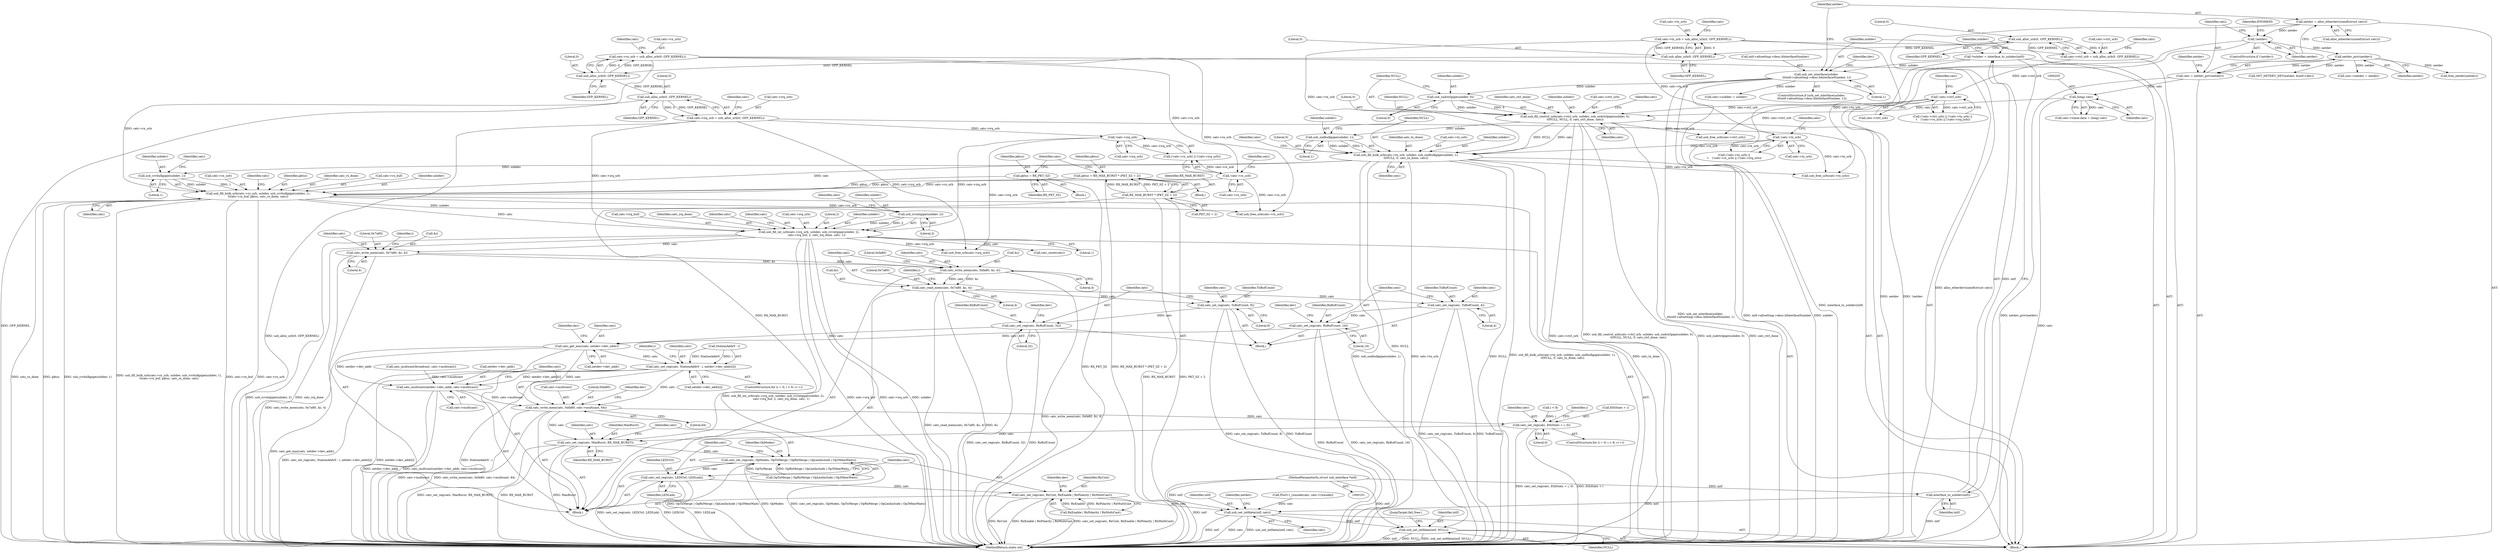 digraph "0_linux_2d6a0e9de03ee658a9adc3bfb2f0ca55dff1e478@API" {
"1000411" [label="(Call,catc_read_mem(catc, 0x7a80, &i, 4))"];
"1000405" [label="(Call,catc_write_mem(catc, 0xfa80, &i, 4))"];
"1000396" [label="(Call,catc_write_mem(catc, 0x7a80, &i, 4))"];
"1000369" [label="(Call,usb_fill_int_urb(catc->irq_urb, usbdev, usb_rcvintpipe(usbdev, 2),\n                 catc->irq_buf, 2, catc_irq_done, catc, 1))"];
"1000258" [label="(Call,!catc->irq_urb)"];
"1000235" [label="(Call,catc->irq_urb = usb_alloc_urb(0, GFP_KERNEL))"];
"1000239" [label="(Call,usb_alloc_urb(0, GFP_KERNEL))"];
"1000232" [label="(Call,usb_alloc_urb(0, GFP_KERNEL))"];
"1000225" [label="(Call,usb_alloc_urb(0, GFP_KERNEL))"];
"1000218" [label="(Call,usb_alloc_urb(0, GFP_KERNEL))"];
"1000374" [label="(Call,usb_rcvintpipe(usbdev, 2))"];
"1000355" [label="(Call,usb_fill_bulk_urb(catc->rx_urb, usbdev, usb_rcvbulkpipe(usbdev, 1),\n\t\tcatc->rx_buf, pktsz, catc_rx_done, catc))"];
"1000254" [label="(Call,!catc->rx_urb)"];
"1000228" [label="(Call,catc->rx_urb = usb_alloc_urb(0, GFP_KERNEL))"];
"1000360" [label="(Call,usb_rcvbulkpipe(usbdev, 1))"];
"1000343" [label="(Call,usb_fill_bulk_urb(catc->tx_urb, usbdev, usb_sndbulkpipe(usbdev, 1),\n\t\tNULL, 0, catc_tx_done, catc))"];
"1000221" [label="(Call,catc->tx_urb = usb_alloc_urb(0, GFP_KERNEL))"];
"1000249" [label="(Call,!catc->tx_urb)"];
"1000348" [label="(Call,usb_sndbulkpipe(usbdev, 1))"];
"1000330" [label="(Call,usb_fill_control_urb(catc->ctrl_urb, usbdev, usb_sndctrlpipe(usbdev, 0),\n\t\tNULL, NULL, 0, catc_ctrl_done, catc))"];
"1000244" [label="(Call,!catc->ctrl_urb)"];
"1000214" [label="(Call,catc->ctrl_urb = usb_alloc_urb(0, GFP_KERNEL))"];
"1000335" [label="(Call,usb_sndctrlpipe(usbdev, 0))"];
"1000124" [label="(Call,usb_set_interface(usbdev,\n \t\t\tintf->altsetting->desc.bInterfaceNumber, 1))"];
"1000113" [label="(Call,*usbdev = interface_to_usbdev(intf))"];
"1000115" [label="(Call,interface_to_usbdev(intf))"];
"1000102" [label="(MethodParameterIn,struct usb_interface *intf)"];
"1000204" [label="(Call,(long) catc)"];
"1000152" [label="(Call,catc = netdev_priv(netdev))"];
"1000154" [label="(Call,netdev_priv(netdev))"];
"1000147" [label="(Call,!netdev)"];
"1000141" [label="(Call,netdev = alloc_etherdev(sizeof(struct catc)))"];
"1000318" [label="(Call,pktsz = RX_PKT_SZ)"];
"1000323" [label="(Call,pktsz = RX_MAX_BURST * (PKT_SZ + 2))"];
"1000325" [label="(Call,RX_MAX_BURST * (PKT_SZ + 2))"];
"1000421" [label="(Call,catc_set_reg(catc, TxBufCount, 8))"];
"1000425" [label="(Call,catc_set_reg(catc, RxBufCount, 32))"];
"1000456" [label="(Call,catc_get_mac(catc, netdev->dev_addr))"];
"1000473" [label="(Call,catc_set_reg(catc, StationAddr0 - i, netdev->dev_addr[i]))"];
"1000493" [label="(Call,catc_multicast(netdev->dev_addr, catc->multicast))"];
"1000500" [label="(Call,catc_write_mem(catc, 0xfa80, catc->multicast, 64))"];
"1000519" [label="(Call,catc_set_reg(catc, EthStats + i, 0))"];
"1000533" [label="(Call,catc_set_reg(catc, MaxBurst, RX_MAX_BURST))"];
"1000537" [label="(Call,catc_set_reg(catc, OpModes, OpTxMerge | OpRxMerge | OpLenInclude | Op3MemWaits))"];
"1000547" [label="(Call,catc_set_reg(catc, LEDCtrl, LEDLink))"];
"1000551" [label="(Call,catc_set_reg(catc, RxUnit, RxEnable | RxPolarity | RxMultiCast))"];
"1000600" [label="(Call,usb_set_intfdata(intf, catc))"];
"1000619" [label="(Call,usb_set_intfdata(intf, NULL))"];
"1000441" [label="(Call,catc_set_reg(catc, TxBufCount, 4))"];
"1000445" [label="(Call,catc_set_reg(catc, RxBufCount, 16))"];
"1000334" [label="(Identifier,usbdev)"];
"1000441" [label="(Call,catc_set_reg(catc, TxBufCount, 4))"];
"1000219" [label="(Literal,0)"];
"1000457" [label="(Identifier,catc)"];
"1000253" [label="(Call,(!catc->rx_urb) || (!catc->irq_urb))"];
"1000389" [label="(Block,)"];
"1000246" [label="(Identifier,catc)"];
"1000336" [label="(Identifier,usbdev)"];
"1000251" [label="(Identifier,catc)"];
"1000520" [label="(Identifier,catc)"];
"1000243" [label="(Call,(!catc->ctrl_urb) || (!catc->tx_urb) || \n\t    (!catc->rx_urb) || (!catc->irq_urb))"];
"1000631" [label="(Call,usb_free_urb(catc->rx_urb))"];
"1000339" [label="(Identifier,NULL)"];
"1000325" [label="(Call,RX_MAX_BURST * (PKT_SZ + 2))"];
"1000538" [label="(Identifier,catc)"];
"1000524" [label="(Literal,0)"];
"1000422" [label="(Identifier,catc)"];
"1000418" [label="(Identifier,i)"];
"1000533" [label="(Call,catc_set_reg(catc, MaxBurst, RX_MAX_BURST))"];
"1000324" [label="(Identifier,pktsz)"];
"1000427" [label="(Identifier,RxBufCount)"];
"1000514" [label="(Call,i < 8)"];
"1000448" [label="(Literal,16)"];
"1000155" [label="(Identifier,netdev)"];
"1000371" [label="(Identifier,catc)"];
"1000126" [label="(Call,intf->altsetting->desc.bInterfaceNumber)"];
"1000378" [label="(Identifier,catc)"];
"1000627" [label="(Call,usb_free_urb(catc->tx_urb))"];
"1000124" [label="(Call,usb_set_interface(usbdev,\n \t\t\tintf->altsetting->desc.bInterfaceNumber, 1))"];
"1000497" [label="(Call,catc->multicast)"];
"1000458" [label="(Call,netdev->dev_addr)"];
"1000332" [label="(Identifier,catc)"];
"1000444" [label="(Literal,4)"];
"1000551" [label="(Call,catc_set_reg(catc, RxUnit, RxEnable | RxPolarity | RxMultiCast))"];
"1000225" [label="(Call,usb_alloc_urb(0, GFP_KERNEL))"];
"1000493" [label="(Call,catc_multicast(netdev->dev_addr, catc->multicast))"];
"1000343" [label="(Call,usb_fill_bulk_urb(catc->tx_urb, usbdev, usb_sndbulkpipe(usbdev, 1),\n\t\tNULL, 0, catc_tx_done, catc))"];
"1000397" [label="(Identifier,catc)"];
"1000361" [label="(Identifier,usbdev)"];
"1000342" [label="(Identifier,catc)"];
"1000331" [label="(Call,catc->ctrl_urb)"];
"1000338" [label="(Identifier,NULL)"];
"1000250" [label="(Call,catc->tx_urb)"];
"1000501" [label="(Identifier,catc)"];
"1000643" [label="(MethodReturn,static int)"];
"1000148" [label="(Identifier,netdev)"];
"1000154" [label="(Call,netdev_priv(netdev))"];
"1000635" [label="(Call,usb_free_urb(catc->irq_urb))"];
"1000601" [label="(Identifier,intf)"];
"1000151" [label="(Identifier,ENOMEM)"];
"1000623" [label="(Call,usb_free_urb(catc->ctrl_urb))"];
"1000357" [label="(Identifier,catc)"];
"1000604" [label="(Identifier,netdev)"];
"1000142" [label="(Identifier,netdev)"];
"1000369" [label="(Call,usb_fill_int_urb(catc->irq_urb, usbdev, usb_rcvintpipe(usbdev, 2),\n                 catc->irq_buf, 2, catc_irq_done, catc, 1))"];
"1000322" [label="(Block,)"];
"1000500" [label="(Call,catc_write_mem(catc, 0xfa80, catc->multicast, 64))"];
"1000534" [label="(Identifier,catc)"];
"1000381" [label="(Identifier,catc_irq_done)"];
"1000374" [label="(Call,usb_rcvintpipe(usbdev, 2))"];
"1000387" [label="(Identifier,catc)"];
"1000235" [label="(Call,catc->irq_urb = usb_alloc_urb(0, GFP_KERNEL))"];
"1000368" [label="(Identifier,catc)"];
"1000345" [label="(Identifier,catc)"];
"1000554" [label="(Call,RxEnable | RxPolarity | RxMultiCast)"];
"1000518" [label="(Identifier,i)"];
"1000125" [label="(Identifier,usbdev)"];
"1000398" [label="(Literal,0x7a80)"];
"1000366" [label="(Identifier,pktsz)"];
"1000401" [label="(Literal,4)"];
"1000115" [label="(Call,interface_to_usbdev(intf))"];
"1000173" [label="(Call,catc->usbdev = usbdev)"];
"1000450" [label="(Identifier,dev)"];
"1000206" [label="(Identifier,catc)"];
"1000226" [label="(Literal,0)"];
"1000536" [label="(Identifier,RX_MAX_BURST)"];
"1000352" [label="(Literal,0)"];
"1000382" [label="(Identifier,catc)"];
"1000370" [label="(Call,catc->irq_urb)"];
"1000354" [label="(Identifier,catc)"];
"1000248" [label="(Call,(!catc->tx_urb) || \n\t    (!catc->rx_urb) || (!catc->irq_urb))"];
"1000123" [label="(ControlStructure,if (usb_set_interface(usbdev,\n \t\t\tintf->altsetting->desc.bInterfaceNumber, 1)))"];
"1000136" [label="(Identifier,dev)"];
"1000116" [label="(Identifier,intf)"];
"1000133" [label="(Literal,1)"];
"1000376" [label="(Literal,2)"];
"1000549" [label="(Identifier,LEDCtrl)"];
"1000547" [label="(Call,catc_set_reg(catc, LEDCtrl, LEDLink))"];
"1000472" [label="(Identifier,i)"];
"1000428" [label="(Literal,32)"];
"1000416" [label="(Literal,4)"];
"1000259" [label="(Call,catc->irq_urb)"];
"1000318" [label="(Call,pktsz = RX_PKT_SZ)"];
"1000351" [label="(Identifier,NULL)"];
"1000445" [label="(Call,catc_set_reg(catc, RxBufCount, 16))"];
"1000214" [label="(Call,catc->ctrl_urb = usb_alloc_urb(0, GFP_KERNEL))"];
"1000353" [label="(Identifier,catc_tx_done)"];
"1000367" [label="(Identifier,catc_rx_done)"];
"1000464" [label="(ControlStructure,for (i = 0; i < 6; i++))"];
"1000335" [label="(Call,usb_sndctrlpipe(usbdev, 0))"];
"1000255" [label="(Call,catc->rx_urb)"];
"1000350" [label="(Literal,1)"];
"1000232" [label="(Call,usb_alloc_urb(0, GFP_KERNEL))"];
"1000113" [label="(Call,*usbdev = interface_to_usbdev(intf))"];
"1000158" [label="(Identifier,netdev)"];
"1000426" [label="(Identifier,catc)"];
"1000473" [label="(Call,catc_set_reg(catc, StationAddr0 - i, netdev->dev_addr[i]))"];
"1000254" [label="(Call,!catc->rx_urb)"];
"1000494" [label="(Call,netdev->dev_addr)"];
"1000552" [label="(Identifier,catc)"];
"1000323" [label="(Call,pktsz = RX_MAX_BURST * (PKT_SZ + 2))"];
"1000519" [label="(Call,catc_set_reg(catc, EthStats + i, 0))"];
"1000598" [label="(Identifier,dev)"];
"1000320" [label="(Identifier,RX_PKT_SZ)"];
"1000412" [label="(Identifier,catc)"];
"1000537" [label="(Call,catc_set_reg(catc, OpModes, OpTxMerge | OpRxMerge | OpLenInclude | Op3MemWaits))"];
"1000244" [label="(Call,!catc->ctrl_urb)"];
"1000423" [label="(Identifier,TxBufCount)"];
"1000419" [label="(Block,)"];
"1000639" [label="(Call,free_netdev(netdev))"];
"1000550" [label="(Identifier,LEDLink)"];
"1000363" [label="(Call,catc->rx_buf)"];
"1000326" [label="(Identifier,RX_MAX_BURST)"];
"1000540" [label="(Call,OpTxMerge | OpRxMerge | OpLenInclude | Op3MemWaits)"];
"1000380" [label="(Literal,2)"];
"1000240" [label="(Literal,0)"];
"1000237" [label="(Identifier,catc)"];
"1000414" [label="(Call,&i)"];
"1000260" [label="(Identifier,catc)"];
"1000147" [label="(Call,!netdev)"];
"1000303" [label="(Block,)"];
"1000141" [label="(Call,netdev = alloc_etherdev(sizeof(struct catc)))"];
"1000503" [label="(Call,catc->multicast)"];
"1000446" [label="(Identifier,catc)"];
"1000215" [label="(Call,catc->ctrl_urb)"];
"1000539" [label="(Identifier,OpModes)"];
"1000456" [label="(Call,catc_get_mac(catc, netdev->dev_addr))"];
"1000222" [label="(Call,catc->tx_urb)"];
"1000355" [label="(Call,usb_fill_bulk_urb(catc->rx_urb, usbdev, usb_rcvbulkpipe(usbdev, 1),\n\t\tcatc->rx_buf, pktsz, catc_rx_done, catc))"];
"1000373" [label="(Identifier,usbdev)"];
"1000340" [label="(Literal,0)"];
"1000474" [label="(Identifier,catc)"];
"1000475" [label="(Call,StationAddr0 - i)"];
"1000430" [label="(Identifier,dev)"];
"1000227" [label="(Identifier,GFP_KERNEL)"];
"1000506" [label="(Literal,64)"];
"1000344" [label="(Call,catc->tx_urb)"];
"1000152" [label="(Call,catc = netdev_priv(netdev))"];
"1000319" [label="(Identifier,pktsz)"];
"1000327" [label="(Call,PKT_SZ + 2)"];
"1000425" [label="(Call,catc_set_reg(catc, RxBufCount, 32))"];
"1000592" [label="(Call,f5u011_rxmode(catc, catc->rxmode))"];
"1000348" [label="(Call,usb_sndbulkpipe(usbdev, 1))"];
"1000204" [label="(Call,(long) catc)"];
"1000535" [label="(Identifier,MaxBurst)"];
"1000377" [label="(Call,catc->irq_buf)"];
"1000396" [label="(Call,catc_write_mem(catc, 0x7a80, &i, 4))"];
"1000360" [label="(Call,usb_rcvbulkpipe(usbdev, 1))"];
"1000239" [label="(Call,usb_alloc_urb(0, GFP_KERNEL))"];
"1000153" [label="(Identifier,catc)"];
"1000221" [label="(Call,catc->tx_urb = usb_alloc_urb(0, GFP_KERNEL))"];
"1000347" [label="(Identifier,usbdev)"];
"1000622" [label="(JumpTarget,fail_free:)"];
"1000553" [label="(Identifier,RxUnit)"];
"1000362" [label="(Literal,1)"];
"1000502" [label="(Literal,0xfa80)"];
"1000424" [label="(Literal,8)"];
"1000403" [label="(Identifier,i)"];
"1000603" [label="(Call,SET_NETDEV_DEV(netdev, &intf->dev))"];
"1000443" [label="(Identifier,TxBufCount)"];
"1000406" [label="(Identifier,catc)"];
"1000218" [label="(Call,usb_alloc_urb(0, GFP_KERNEL))"];
"1000341" [label="(Identifier,catc_ctrl_done)"];
"1000359" [label="(Identifier,usbdev)"];
"1000478" [label="(Call,netdev->dev_addr[i])"];
"1000510" [label="(ControlStructure,for (i = 0; i < 8; i++))"];
"1000114" [label="(Identifier,usbdev)"];
"1000245" [label="(Call,catc->ctrl_urb)"];
"1000447" [label="(Identifier,RxBufCount)"];
"1000349" [label="(Identifier,usbdev)"];
"1000408" [label="(Call,&i)"];
"1000619" [label="(Call,usb_set_intfdata(intf, NULL))"];
"1000462" [label="(Identifier,dev)"];
"1000356" [label="(Call,catc->rx_urb)"];
"1000258" [label="(Call,!catc->irq_urb)"];
"1000488" [label="(Call,catc_multicast(broadcast, catc->multicast))"];
"1000230" [label="(Identifier,catc)"];
"1000364" [label="(Identifier,catc)"];
"1000143" [label="(Call,alloc_etherdev(sizeof(struct catc)))"];
"1000256" [label="(Identifier,catc)"];
"1000399" [label="(Call,&i)"];
"1000548" [label="(Identifier,catc)"];
"1000413" [label="(Literal,0x7a80)"];
"1000104" [label="(Block,)"];
"1000411" [label="(Call,catc_read_mem(catc, 0x7a80, &i, 4))"];
"1000102" [label="(MethodParameterIn,struct usb_interface *intf)"];
"1000602" [label="(Identifier,catc)"];
"1000620" [label="(Identifier,intf)"];
"1000241" [label="(Identifier,GFP_KERNEL)"];
"1000564" [label="(Call,catc_reset(catc))"];
"1000220" [label="(Identifier,GFP_KERNEL)"];
"1000521" [label="(Call,EthStats + i)"];
"1000442" [label="(Identifier,catc)"];
"1000410" [label="(Literal,4)"];
"1000236" [label="(Call,catc->irq_urb)"];
"1000407" [label="(Literal,0xfa80)"];
"1000198" [label="(Call,catc->timer.data = (long) catc)"];
"1000233" [label="(Literal,0)"];
"1000383" [label="(Literal,1)"];
"1000621" [label="(Identifier,NULL)"];
"1000228" [label="(Call,catc->rx_urb = usb_alloc_urb(0, GFP_KERNEL))"];
"1000421" [label="(Call,catc_set_reg(catc, TxBufCount, 8))"];
"1000223" [label="(Identifier,catc)"];
"1000330" [label="(Call,usb_fill_control_urb(catc->ctrl_urb, usbdev, usb_sndctrlpipe(usbdev, 0),\n\t\tNULL, NULL, 0, catc_ctrl_done, catc))"];
"1000178" [label="(Call,catc->netdev = netdev)"];
"1000375" [label="(Identifier,usbdev)"];
"1000405" [label="(Call,catc_write_mem(catc, 0xfa80, &i, 4))"];
"1000234" [label="(Identifier,GFP_KERNEL)"];
"1000508" [label="(Identifier,dev)"];
"1000600" [label="(Call,usb_set_intfdata(intf, catc))"];
"1000337" [label="(Literal,0)"];
"1000249" [label="(Call,!catc->tx_urb)"];
"1000146" [label="(ControlStructure,if (!netdev))"];
"1000229" [label="(Call,catc->rx_urb)"];
"1000411" -> "1000389"  [label="AST: "];
"1000411" -> "1000416"  [label="CFG: "];
"1000412" -> "1000411"  [label="AST: "];
"1000413" -> "1000411"  [label="AST: "];
"1000414" -> "1000411"  [label="AST: "];
"1000416" -> "1000411"  [label="AST: "];
"1000418" -> "1000411"  [label="CFG: "];
"1000411" -> "1000643"  [label="DDG: catc_read_mem(catc, 0x7a80, &i, 4)"];
"1000411" -> "1000643"  [label="DDG: &i"];
"1000405" -> "1000411"  [label="DDG: catc"];
"1000405" -> "1000411"  [label="DDG: &i"];
"1000411" -> "1000421"  [label="DDG: catc"];
"1000411" -> "1000441"  [label="DDG: catc"];
"1000405" -> "1000389"  [label="AST: "];
"1000405" -> "1000410"  [label="CFG: "];
"1000406" -> "1000405"  [label="AST: "];
"1000407" -> "1000405"  [label="AST: "];
"1000408" -> "1000405"  [label="AST: "];
"1000410" -> "1000405"  [label="AST: "];
"1000412" -> "1000405"  [label="CFG: "];
"1000405" -> "1000643"  [label="DDG: catc_write_mem(catc, 0xfa80, &i, 4)"];
"1000396" -> "1000405"  [label="DDG: catc"];
"1000396" -> "1000405"  [label="DDG: &i"];
"1000396" -> "1000389"  [label="AST: "];
"1000396" -> "1000401"  [label="CFG: "];
"1000397" -> "1000396"  [label="AST: "];
"1000398" -> "1000396"  [label="AST: "];
"1000399" -> "1000396"  [label="AST: "];
"1000401" -> "1000396"  [label="AST: "];
"1000403" -> "1000396"  [label="CFG: "];
"1000396" -> "1000643"  [label="DDG: catc_write_mem(catc, 0x7a80, &i, 4)"];
"1000369" -> "1000396"  [label="DDG: catc"];
"1000369" -> "1000104"  [label="AST: "];
"1000369" -> "1000383"  [label="CFG: "];
"1000370" -> "1000369"  [label="AST: "];
"1000373" -> "1000369"  [label="AST: "];
"1000374" -> "1000369"  [label="AST: "];
"1000377" -> "1000369"  [label="AST: "];
"1000380" -> "1000369"  [label="AST: "];
"1000381" -> "1000369"  [label="AST: "];
"1000382" -> "1000369"  [label="AST: "];
"1000383" -> "1000369"  [label="AST: "];
"1000387" -> "1000369"  [label="CFG: "];
"1000369" -> "1000643"  [label="DDG: usb_fill_int_urb(catc->irq_urb, usbdev, usb_rcvintpipe(usbdev, 2),\n                 catc->irq_buf, 2, catc_irq_done, catc, 1)"];
"1000369" -> "1000643"  [label="DDG: catc->irq_buf"];
"1000369" -> "1000643"  [label="DDG: catc->irq_urb"];
"1000369" -> "1000643"  [label="DDG: usbdev"];
"1000369" -> "1000643"  [label="DDG: usb_rcvintpipe(usbdev, 2)"];
"1000369" -> "1000643"  [label="DDG: catc_irq_done"];
"1000258" -> "1000369"  [label="DDG: catc->irq_urb"];
"1000235" -> "1000369"  [label="DDG: catc->irq_urb"];
"1000374" -> "1000369"  [label="DDG: usbdev"];
"1000374" -> "1000369"  [label="DDG: 2"];
"1000355" -> "1000369"  [label="DDG: catc"];
"1000369" -> "1000564"  [label="DDG: catc"];
"1000369" -> "1000635"  [label="DDG: catc->irq_urb"];
"1000258" -> "1000253"  [label="AST: "];
"1000258" -> "1000259"  [label="CFG: "];
"1000259" -> "1000258"  [label="AST: "];
"1000253" -> "1000258"  [label="CFG: "];
"1000258" -> "1000253"  [label="DDG: catc->irq_urb"];
"1000235" -> "1000258"  [label="DDG: catc->irq_urb"];
"1000258" -> "1000635"  [label="DDG: catc->irq_urb"];
"1000235" -> "1000104"  [label="AST: "];
"1000235" -> "1000239"  [label="CFG: "];
"1000236" -> "1000235"  [label="AST: "];
"1000239" -> "1000235"  [label="AST: "];
"1000246" -> "1000235"  [label="CFG: "];
"1000235" -> "1000643"  [label="DDG: usb_alloc_urb(0, GFP_KERNEL)"];
"1000239" -> "1000235"  [label="DDG: 0"];
"1000239" -> "1000235"  [label="DDG: GFP_KERNEL"];
"1000235" -> "1000635"  [label="DDG: catc->irq_urb"];
"1000239" -> "1000241"  [label="CFG: "];
"1000240" -> "1000239"  [label="AST: "];
"1000241" -> "1000239"  [label="AST: "];
"1000239" -> "1000643"  [label="DDG: GFP_KERNEL"];
"1000232" -> "1000239"  [label="DDG: GFP_KERNEL"];
"1000232" -> "1000228"  [label="AST: "];
"1000232" -> "1000234"  [label="CFG: "];
"1000233" -> "1000232"  [label="AST: "];
"1000234" -> "1000232"  [label="AST: "];
"1000228" -> "1000232"  [label="CFG: "];
"1000232" -> "1000228"  [label="DDG: 0"];
"1000232" -> "1000228"  [label="DDG: GFP_KERNEL"];
"1000225" -> "1000232"  [label="DDG: GFP_KERNEL"];
"1000225" -> "1000221"  [label="AST: "];
"1000225" -> "1000227"  [label="CFG: "];
"1000226" -> "1000225"  [label="AST: "];
"1000227" -> "1000225"  [label="AST: "];
"1000221" -> "1000225"  [label="CFG: "];
"1000225" -> "1000221"  [label="DDG: 0"];
"1000225" -> "1000221"  [label="DDG: GFP_KERNEL"];
"1000218" -> "1000225"  [label="DDG: GFP_KERNEL"];
"1000218" -> "1000214"  [label="AST: "];
"1000218" -> "1000220"  [label="CFG: "];
"1000219" -> "1000218"  [label="AST: "];
"1000220" -> "1000218"  [label="AST: "];
"1000214" -> "1000218"  [label="CFG: "];
"1000218" -> "1000214"  [label="DDG: 0"];
"1000218" -> "1000214"  [label="DDG: GFP_KERNEL"];
"1000374" -> "1000376"  [label="CFG: "];
"1000375" -> "1000374"  [label="AST: "];
"1000376" -> "1000374"  [label="AST: "];
"1000378" -> "1000374"  [label="CFG: "];
"1000355" -> "1000374"  [label="DDG: usbdev"];
"1000355" -> "1000104"  [label="AST: "];
"1000355" -> "1000368"  [label="CFG: "];
"1000356" -> "1000355"  [label="AST: "];
"1000359" -> "1000355"  [label="AST: "];
"1000360" -> "1000355"  [label="AST: "];
"1000363" -> "1000355"  [label="AST: "];
"1000366" -> "1000355"  [label="AST: "];
"1000367" -> "1000355"  [label="AST: "];
"1000368" -> "1000355"  [label="AST: "];
"1000371" -> "1000355"  [label="CFG: "];
"1000355" -> "1000643"  [label="DDG: catc->rx_urb"];
"1000355" -> "1000643"  [label="DDG: catc_rx_done"];
"1000355" -> "1000643"  [label="DDG: pktsz"];
"1000355" -> "1000643"  [label="DDG: usb_rcvbulkpipe(usbdev, 1)"];
"1000355" -> "1000643"  [label="DDG: usb_fill_bulk_urb(catc->rx_urb, usbdev, usb_rcvbulkpipe(usbdev, 1),\n\t\tcatc->rx_buf, pktsz, catc_rx_done, catc)"];
"1000355" -> "1000643"  [label="DDG: catc->rx_buf"];
"1000254" -> "1000355"  [label="DDG: catc->rx_urb"];
"1000228" -> "1000355"  [label="DDG: catc->rx_urb"];
"1000360" -> "1000355"  [label="DDG: usbdev"];
"1000360" -> "1000355"  [label="DDG: 1"];
"1000318" -> "1000355"  [label="DDG: pktsz"];
"1000323" -> "1000355"  [label="DDG: pktsz"];
"1000343" -> "1000355"  [label="DDG: catc"];
"1000355" -> "1000631"  [label="DDG: catc->rx_urb"];
"1000254" -> "1000253"  [label="AST: "];
"1000254" -> "1000255"  [label="CFG: "];
"1000255" -> "1000254"  [label="AST: "];
"1000260" -> "1000254"  [label="CFG: "];
"1000253" -> "1000254"  [label="CFG: "];
"1000254" -> "1000253"  [label="DDG: catc->rx_urb"];
"1000228" -> "1000254"  [label="DDG: catc->rx_urb"];
"1000254" -> "1000631"  [label="DDG: catc->rx_urb"];
"1000228" -> "1000104"  [label="AST: "];
"1000229" -> "1000228"  [label="AST: "];
"1000237" -> "1000228"  [label="CFG: "];
"1000228" -> "1000631"  [label="DDG: catc->rx_urb"];
"1000360" -> "1000362"  [label="CFG: "];
"1000361" -> "1000360"  [label="AST: "];
"1000362" -> "1000360"  [label="AST: "];
"1000364" -> "1000360"  [label="CFG: "];
"1000343" -> "1000360"  [label="DDG: usbdev"];
"1000343" -> "1000104"  [label="AST: "];
"1000343" -> "1000354"  [label="CFG: "];
"1000344" -> "1000343"  [label="AST: "];
"1000347" -> "1000343"  [label="AST: "];
"1000348" -> "1000343"  [label="AST: "];
"1000351" -> "1000343"  [label="AST: "];
"1000352" -> "1000343"  [label="AST: "];
"1000353" -> "1000343"  [label="AST: "];
"1000354" -> "1000343"  [label="AST: "];
"1000357" -> "1000343"  [label="CFG: "];
"1000343" -> "1000643"  [label="DDG: catc->tx_urb"];
"1000343" -> "1000643"  [label="DDG: NULL"];
"1000343" -> "1000643"  [label="DDG: usb_fill_bulk_urb(catc->tx_urb, usbdev, usb_sndbulkpipe(usbdev, 1),\n\t\tNULL, 0, catc_tx_done, catc)"];
"1000343" -> "1000643"  [label="DDG: catc_tx_done"];
"1000343" -> "1000643"  [label="DDG: usb_sndbulkpipe(usbdev, 1)"];
"1000221" -> "1000343"  [label="DDG: catc->tx_urb"];
"1000249" -> "1000343"  [label="DDG: catc->tx_urb"];
"1000348" -> "1000343"  [label="DDG: usbdev"];
"1000348" -> "1000343"  [label="DDG: 1"];
"1000330" -> "1000343"  [label="DDG: NULL"];
"1000330" -> "1000343"  [label="DDG: catc"];
"1000343" -> "1000619"  [label="DDG: NULL"];
"1000343" -> "1000627"  [label="DDG: catc->tx_urb"];
"1000221" -> "1000104"  [label="AST: "];
"1000222" -> "1000221"  [label="AST: "];
"1000230" -> "1000221"  [label="CFG: "];
"1000221" -> "1000249"  [label="DDG: catc->tx_urb"];
"1000221" -> "1000627"  [label="DDG: catc->tx_urb"];
"1000249" -> "1000248"  [label="AST: "];
"1000249" -> "1000250"  [label="CFG: "];
"1000250" -> "1000249"  [label="AST: "];
"1000256" -> "1000249"  [label="CFG: "];
"1000248" -> "1000249"  [label="CFG: "];
"1000249" -> "1000248"  [label="DDG: catc->tx_urb"];
"1000249" -> "1000627"  [label="DDG: catc->tx_urb"];
"1000348" -> "1000350"  [label="CFG: "];
"1000349" -> "1000348"  [label="AST: "];
"1000350" -> "1000348"  [label="AST: "];
"1000351" -> "1000348"  [label="CFG: "];
"1000330" -> "1000348"  [label="DDG: usbdev"];
"1000330" -> "1000104"  [label="AST: "];
"1000330" -> "1000342"  [label="CFG: "];
"1000331" -> "1000330"  [label="AST: "];
"1000334" -> "1000330"  [label="AST: "];
"1000335" -> "1000330"  [label="AST: "];
"1000338" -> "1000330"  [label="AST: "];
"1000339" -> "1000330"  [label="AST: "];
"1000340" -> "1000330"  [label="AST: "];
"1000341" -> "1000330"  [label="AST: "];
"1000342" -> "1000330"  [label="AST: "];
"1000345" -> "1000330"  [label="CFG: "];
"1000330" -> "1000643"  [label="DDG: catc->ctrl_urb"];
"1000330" -> "1000643"  [label="DDG: usb_fill_control_urb(catc->ctrl_urb, usbdev, usb_sndctrlpipe(usbdev, 0),\n\t\tNULL, NULL, 0, catc_ctrl_done, catc)"];
"1000330" -> "1000643"  [label="DDG: usb_sndctrlpipe(usbdev, 0)"];
"1000330" -> "1000643"  [label="DDG: catc_ctrl_done"];
"1000244" -> "1000330"  [label="DDG: catc->ctrl_urb"];
"1000335" -> "1000330"  [label="DDG: usbdev"];
"1000335" -> "1000330"  [label="DDG: 0"];
"1000204" -> "1000330"  [label="DDG: catc"];
"1000330" -> "1000623"  [label="DDG: catc->ctrl_urb"];
"1000244" -> "1000243"  [label="AST: "];
"1000244" -> "1000245"  [label="CFG: "];
"1000245" -> "1000244"  [label="AST: "];
"1000251" -> "1000244"  [label="CFG: "];
"1000243" -> "1000244"  [label="CFG: "];
"1000244" -> "1000243"  [label="DDG: catc->ctrl_urb"];
"1000214" -> "1000244"  [label="DDG: catc->ctrl_urb"];
"1000244" -> "1000623"  [label="DDG: catc->ctrl_urb"];
"1000214" -> "1000104"  [label="AST: "];
"1000215" -> "1000214"  [label="AST: "];
"1000223" -> "1000214"  [label="CFG: "];
"1000335" -> "1000337"  [label="CFG: "];
"1000336" -> "1000335"  [label="AST: "];
"1000337" -> "1000335"  [label="AST: "];
"1000338" -> "1000335"  [label="CFG: "];
"1000124" -> "1000335"  [label="DDG: usbdev"];
"1000124" -> "1000123"  [label="AST: "];
"1000124" -> "1000133"  [label="CFG: "];
"1000125" -> "1000124"  [label="AST: "];
"1000126" -> "1000124"  [label="AST: "];
"1000133" -> "1000124"  [label="AST: "];
"1000136" -> "1000124"  [label="CFG: "];
"1000142" -> "1000124"  [label="CFG: "];
"1000124" -> "1000643"  [label="DDG: intf->altsetting->desc.bInterfaceNumber"];
"1000124" -> "1000643"  [label="DDG: usbdev"];
"1000124" -> "1000643"  [label="DDG: usb_set_interface(usbdev,\n \t\t\tintf->altsetting->desc.bInterfaceNumber, 1)"];
"1000113" -> "1000124"  [label="DDG: usbdev"];
"1000124" -> "1000173"  [label="DDG: usbdev"];
"1000113" -> "1000104"  [label="AST: "];
"1000113" -> "1000115"  [label="CFG: "];
"1000114" -> "1000113"  [label="AST: "];
"1000115" -> "1000113"  [label="AST: "];
"1000125" -> "1000113"  [label="CFG: "];
"1000113" -> "1000643"  [label="DDG: interface_to_usbdev(intf)"];
"1000115" -> "1000113"  [label="DDG: intf"];
"1000115" -> "1000116"  [label="CFG: "];
"1000116" -> "1000115"  [label="AST: "];
"1000115" -> "1000643"  [label="DDG: intf"];
"1000102" -> "1000115"  [label="DDG: intf"];
"1000115" -> "1000600"  [label="DDG: intf"];
"1000102" -> "1000101"  [label="AST: "];
"1000102" -> "1000643"  [label="DDG: intf"];
"1000102" -> "1000600"  [label="DDG: intf"];
"1000102" -> "1000619"  [label="DDG: intf"];
"1000204" -> "1000198"  [label="AST: "];
"1000204" -> "1000206"  [label="CFG: "];
"1000205" -> "1000204"  [label="AST: "];
"1000206" -> "1000204"  [label="AST: "];
"1000198" -> "1000204"  [label="CFG: "];
"1000204" -> "1000643"  [label="DDG: catc"];
"1000204" -> "1000198"  [label="DDG: catc"];
"1000152" -> "1000204"  [label="DDG: catc"];
"1000152" -> "1000104"  [label="AST: "];
"1000152" -> "1000154"  [label="CFG: "];
"1000153" -> "1000152"  [label="AST: "];
"1000154" -> "1000152"  [label="AST: "];
"1000158" -> "1000152"  [label="CFG: "];
"1000152" -> "1000643"  [label="DDG: netdev_priv(netdev)"];
"1000154" -> "1000152"  [label="DDG: netdev"];
"1000154" -> "1000155"  [label="CFG: "];
"1000155" -> "1000154"  [label="AST: "];
"1000147" -> "1000154"  [label="DDG: netdev"];
"1000154" -> "1000178"  [label="DDG: netdev"];
"1000154" -> "1000603"  [label="DDG: netdev"];
"1000154" -> "1000639"  [label="DDG: netdev"];
"1000147" -> "1000146"  [label="AST: "];
"1000147" -> "1000148"  [label="CFG: "];
"1000148" -> "1000147"  [label="AST: "];
"1000151" -> "1000147"  [label="CFG: "];
"1000153" -> "1000147"  [label="CFG: "];
"1000147" -> "1000643"  [label="DDG: netdev"];
"1000147" -> "1000643"  [label="DDG: !netdev"];
"1000141" -> "1000147"  [label="DDG: netdev"];
"1000141" -> "1000104"  [label="AST: "];
"1000141" -> "1000143"  [label="CFG: "];
"1000142" -> "1000141"  [label="AST: "];
"1000143" -> "1000141"  [label="AST: "];
"1000148" -> "1000141"  [label="CFG: "];
"1000141" -> "1000643"  [label="DDG: alloc_etherdev(sizeof(struct catc))"];
"1000318" -> "1000303"  [label="AST: "];
"1000318" -> "1000320"  [label="CFG: "];
"1000319" -> "1000318"  [label="AST: "];
"1000320" -> "1000318"  [label="AST: "];
"1000332" -> "1000318"  [label="CFG: "];
"1000318" -> "1000643"  [label="DDG: RX_PKT_SZ"];
"1000323" -> "1000322"  [label="AST: "];
"1000323" -> "1000325"  [label="CFG: "];
"1000324" -> "1000323"  [label="AST: "];
"1000325" -> "1000323"  [label="AST: "];
"1000332" -> "1000323"  [label="CFG: "];
"1000323" -> "1000643"  [label="DDG: RX_MAX_BURST * (PKT_SZ + 2)"];
"1000325" -> "1000323"  [label="DDG: RX_MAX_BURST"];
"1000325" -> "1000323"  [label="DDG: PKT_SZ + 2"];
"1000325" -> "1000327"  [label="CFG: "];
"1000326" -> "1000325"  [label="AST: "];
"1000327" -> "1000325"  [label="AST: "];
"1000325" -> "1000643"  [label="DDG: RX_MAX_BURST"];
"1000325" -> "1000643"  [label="DDG: PKT_SZ + 2"];
"1000325" -> "1000533"  [label="DDG: RX_MAX_BURST"];
"1000421" -> "1000419"  [label="AST: "];
"1000421" -> "1000424"  [label="CFG: "];
"1000422" -> "1000421"  [label="AST: "];
"1000423" -> "1000421"  [label="AST: "];
"1000424" -> "1000421"  [label="AST: "];
"1000426" -> "1000421"  [label="CFG: "];
"1000421" -> "1000643"  [label="DDG: TxBufCount"];
"1000421" -> "1000643"  [label="DDG: catc_set_reg(catc, TxBufCount, 8)"];
"1000421" -> "1000425"  [label="DDG: catc"];
"1000425" -> "1000419"  [label="AST: "];
"1000425" -> "1000428"  [label="CFG: "];
"1000426" -> "1000425"  [label="AST: "];
"1000427" -> "1000425"  [label="AST: "];
"1000428" -> "1000425"  [label="AST: "];
"1000430" -> "1000425"  [label="CFG: "];
"1000425" -> "1000643"  [label="DDG: RxBufCount"];
"1000425" -> "1000643"  [label="DDG: catc_set_reg(catc, RxBufCount, 32)"];
"1000425" -> "1000456"  [label="DDG: catc"];
"1000456" -> "1000389"  [label="AST: "];
"1000456" -> "1000458"  [label="CFG: "];
"1000457" -> "1000456"  [label="AST: "];
"1000458" -> "1000456"  [label="AST: "];
"1000462" -> "1000456"  [label="CFG: "];
"1000456" -> "1000643"  [label="DDG: catc_get_mac(catc, netdev->dev_addr)"];
"1000445" -> "1000456"  [label="DDG: catc"];
"1000456" -> "1000473"  [label="DDG: catc"];
"1000456" -> "1000493"  [label="DDG: netdev->dev_addr"];
"1000456" -> "1000500"  [label="DDG: catc"];
"1000473" -> "1000464"  [label="AST: "];
"1000473" -> "1000478"  [label="CFG: "];
"1000474" -> "1000473"  [label="AST: "];
"1000475" -> "1000473"  [label="AST: "];
"1000478" -> "1000473"  [label="AST: "];
"1000472" -> "1000473"  [label="CFG: "];
"1000473" -> "1000643"  [label="DDG: StationAddr0 - i"];
"1000473" -> "1000643"  [label="DDG: catc_set_reg(catc, StationAddr0 - i, netdev->dev_addr[i])"];
"1000473" -> "1000643"  [label="DDG: netdev->dev_addr[i]"];
"1000475" -> "1000473"  [label="DDG: StationAddr0"];
"1000475" -> "1000473"  [label="DDG: i"];
"1000473" -> "1000493"  [label="DDG: netdev->dev_addr[i]"];
"1000473" -> "1000500"  [label="DDG: catc"];
"1000493" -> "1000389"  [label="AST: "];
"1000493" -> "1000497"  [label="CFG: "];
"1000494" -> "1000493"  [label="AST: "];
"1000497" -> "1000493"  [label="AST: "];
"1000501" -> "1000493"  [label="CFG: "];
"1000493" -> "1000643"  [label="DDG: netdev->dev_addr"];
"1000493" -> "1000643"  [label="DDG: catc_multicast(netdev->dev_addr, catc->multicast)"];
"1000488" -> "1000493"  [label="DDG: catc->multicast"];
"1000493" -> "1000500"  [label="DDG: catc->multicast"];
"1000500" -> "1000389"  [label="AST: "];
"1000500" -> "1000506"  [label="CFG: "];
"1000501" -> "1000500"  [label="AST: "];
"1000502" -> "1000500"  [label="AST: "];
"1000503" -> "1000500"  [label="AST: "];
"1000506" -> "1000500"  [label="AST: "];
"1000508" -> "1000500"  [label="CFG: "];
"1000500" -> "1000643"  [label="DDG: catc->multicast"];
"1000500" -> "1000643"  [label="DDG: catc_write_mem(catc, 0xfa80, catc->multicast, 64)"];
"1000500" -> "1000519"  [label="DDG: catc"];
"1000500" -> "1000533"  [label="DDG: catc"];
"1000519" -> "1000510"  [label="AST: "];
"1000519" -> "1000524"  [label="CFG: "];
"1000520" -> "1000519"  [label="AST: "];
"1000521" -> "1000519"  [label="AST: "];
"1000524" -> "1000519"  [label="AST: "];
"1000518" -> "1000519"  [label="CFG: "];
"1000519" -> "1000643"  [label="DDG: catc_set_reg(catc, EthStats + i, 0)"];
"1000519" -> "1000643"  [label="DDG: EthStats + i"];
"1000514" -> "1000519"  [label="DDG: i"];
"1000519" -> "1000533"  [label="DDG: catc"];
"1000533" -> "1000389"  [label="AST: "];
"1000533" -> "1000536"  [label="CFG: "];
"1000534" -> "1000533"  [label="AST: "];
"1000535" -> "1000533"  [label="AST: "];
"1000536" -> "1000533"  [label="AST: "];
"1000538" -> "1000533"  [label="CFG: "];
"1000533" -> "1000643"  [label="DDG: catc_set_reg(catc, MaxBurst, RX_MAX_BURST)"];
"1000533" -> "1000643"  [label="DDG: RX_MAX_BURST"];
"1000533" -> "1000643"  [label="DDG: MaxBurst"];
"1000533" -> "1000537"  [label="DDG: catc"];
"1000537" -> "1000389"  [label="AST: "];
"1000537" -> "1000540"  [label="CFG: "];
"1000538" -> "1000537"  [label="AST: "];
"1000539" -> "1000537"  [label="AST: "];
"1000540" -> "1000537"  [label="AST: "];
"1000548" -> "1000537"  [label="CFG: "];
"1000537" -> "1000643"  [label="DDG: OpTxMerge | OpRxMerge | OpLenInclude | Op3MemWaits"];
"1000537" -> "1000643"  [label="DDG: OpModes"];
"1000537" -> "1000643"  [label="DDG: catc_set_reg(catc, OpModes, OpTxMerge | OpRxMerge | OpLenInclude | Op3MemWaits)"];
"1000540" -> "1000537"  [label="DDG: OpTxMerge"];
"1000540" -> "1000537"  [label="DDG: OpRxMerge | OpLenInclude | Op3MemWaits"];
"1000537" -> "1000547"  [label="DDG: catc"];
"1000547" -> "1000389"  [label="AST: "];
"1000547" -> "1000550"  [label="CFG: "];
"1000548" -> "1000547"  [label="AST: "];
"1000549" -> "1000547"  [label="AST: "];
"1000550" -> "1000547"  [label="AST: "];
"1000552" -> "1000547"  [label="CFG: "];
"1000547" -> "1000643"  [label="DDG: LEDLink"];
"1000547" -> "1000643"  [label="DDG: catc_set_reg(catc, LEDCtrl, LEDLink)"];
"1000547" -> "1000643"  [label="DDG: LEDCtrl"];
"1000547" -> "1000551"  [label="DDG: catc"];
"1000551" -> "1000389"  [label="AST: "];
"1000551" -> "1000554"  [label="CFG: "];
"1000552" -> "1000551"  [label="AST: "];
"1000553" -> "1000551"  [label="AST: "];
"1000554" -> "1000551"  [label="AST: "];
"1000598" -> "1000551"  [label="CFG: "];
"1000551" -> "1000643"  [label="DDG: RxUnit"];
"1000551" -> "1000643"  [label="DDG: RxEnable | RxPolarity | RxMultiCast"];
"1000551" -> "1000643"  [label="DDG: catc_set_reg(catc, RxUnit, RxEnable | RxPolarity | RxMultiCast)"];
"1000554" -> "1000551"  [label="DDG: RxEnable"];
"1000554" -> "1000551"  [label="DDG: RxPolarity | RxMultiCast"];
"1000551" -> "1000600"  [label="DDG: catc"];
"1000600" -> "1000104"  [label="AST: "];
"1000600" -> "1000602"  [label="CFG: "];
"1000601" -> "1000600"  [label="AST: "];
"1000602" -> "1000600"  [label="AST: "];
"1000604" -> "1000600"  [label="CFG: "];
"1000600" -> "1000643"  [label="DDG: catc"];
"1000600" -> "1000643"  [label="DDG: usb_set_intfdata(intf, catc)"];
"1000600" -> "1000643"  [label="DDG: intf"];
"1000592" -> "1000600"  [label="DDG: catc"];
"1000600" -> "1000619"  [label="DDG: intf"];
"1000619" -> "1000104"  [label="AST: "];
"1000619" -> "1000621"  [label="CFG: "];
"1000620" -> "1000619"  [label="AST: "];
"1000621" -> "1000619"  [label="AST: "];
"1000622" -> "1000619"  [label="CFG: "];
"1000619" -> "1000643"  [label="DDG: NULL"];
"1000619" -> "1000643"  [label="DDG: usb_set_intfdata(intf, NULL)"];
"1000619" -> "1000643"  [label="DDG: intf"];
"1000441" -> "1000419"  [label="AST: "];
"1000441" -> "1000444"  [label="CFG: "];
"1000442" -> "1000441"  [label="AST: "];
"1000443" -> "1000441"  [label="AST: "];
"1000444" -> "1000441"  [label="AST: "];
"1000446" -> "1000441"  [label="CFG: "];
"1000441" -> "1000643"  [label="DDG: TxBufCount"];
"1000441" -> "1000643"  [label="DDG: catc_set_reg(catc, TxBufCount, 4)"];
"1000441" -> "1000445"  [label="DDG: catc"];
"1000445" -> "1000419"  [label="AST: "];
"1000445" -> "1000448"  [label="CFG: "];
"1000446" -> "1000445"  [label="AST: "];
"1000447" -> "1000445"  [label="AST: "];
"1000448" -> "1000445"  [label="AST: "];
"1000450" -> "1000445"  [label="CFG: "];
"1000445" -> "1000643"  [label="DDG: RxBufCount"];
"1000445" -> "1000643"  [label="DDG: catc_set_reg(catc, RxBufCount, 16)"];
}
